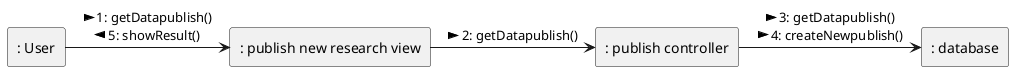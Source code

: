 @startuml uc4_publish_research_c

rectangle ": User" as user
rectangle ": publish new research view" as interface
rectangle ": publish controller" as controller
rectangle ": database" as database 

user --r-> interface : > 1: getDatapublish() \n 5: showResult() <
interface --r-> controller : > 2: getDatapublish()
controller --r-> database : > 3: getDatapublish() \n 4: createNewpublish() >
@enduml
